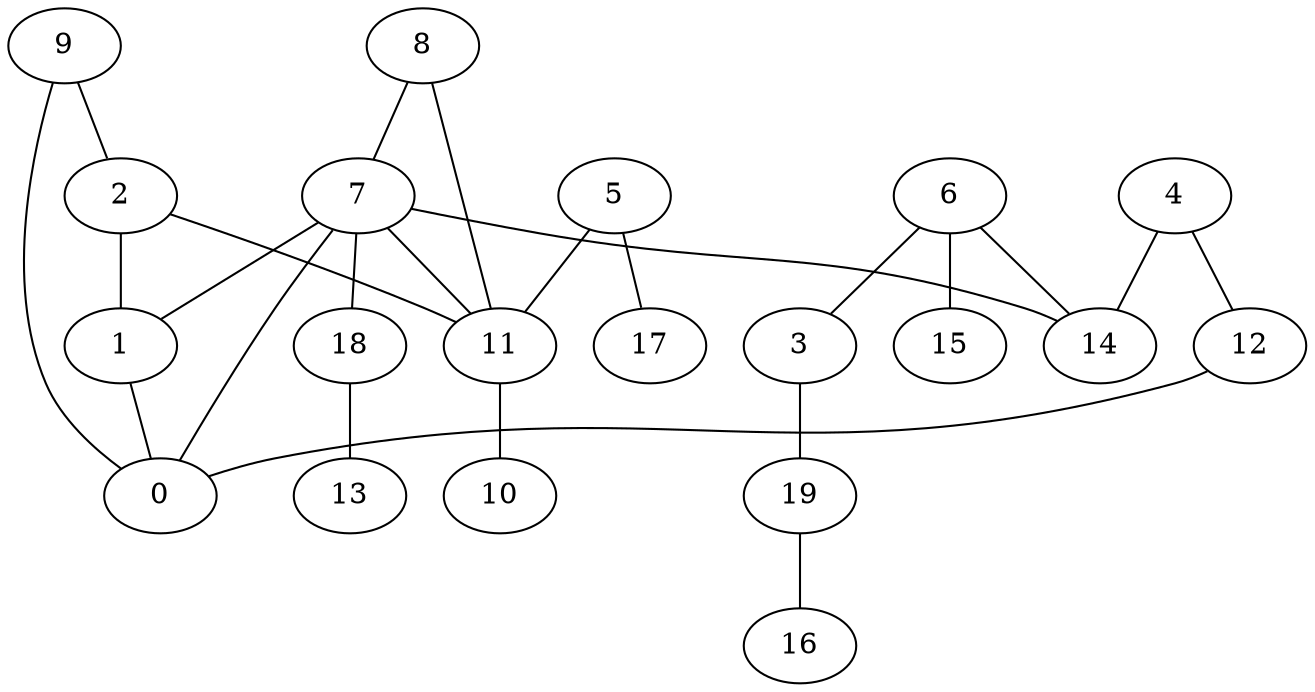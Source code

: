 digraph GG_graph {

subgraph G_graph {
edge [color = black]
"2" -> "11" [dir = none]
"3" -> "19" [dir = none]
"19" -> "16" [dir = none]
"6" -> "3" [dir = none]
"6" -> "15" [dir = none]
"6" -> "14" [dir = none]
"8" -> "11" [dir = none]
"8" -> "7" [dir = none]
"5" -> "17" [dir = none]
"5" -> "11" [dir = none]
"9" -> "2" [dir = none]
"18" -> "13" [dir = none]
"11" -> "10" [dir = none]
"4" -> "12" [dir = none]
"4" -> "14" [dir = none]
"7" -> "0" [dir = none]
"7" -> "1" [dir = none]
"7" -> "18" [dir = none]
"7" -> "14" [dir = none]
"7" -> "11" [dir = none]
"12" -> "0" [dir = none]
"1" -> "0" [dir = none]
"2" -> "1" [dir = none]
"9" -> "0" [dir = none]
}

}
